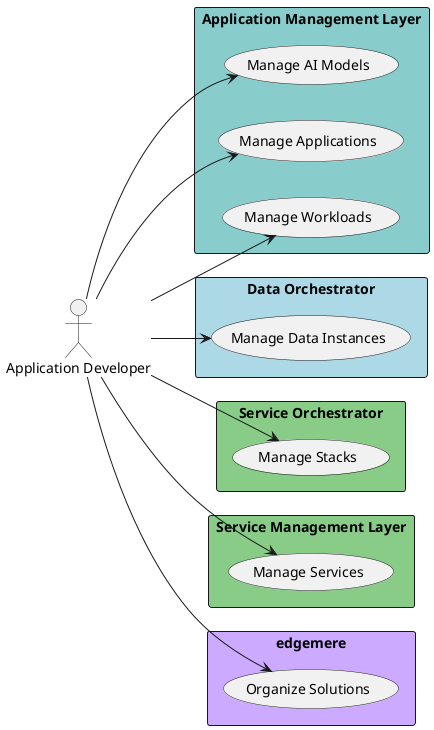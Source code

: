 @startuml

left to right direction


Actor "Application Developer" as ApplicationDeveloper


rectangle "Application Management Layer" as aml #88cccc {
        usecase "Manage AI Models" as ManageAIModels
    ApplicationDeveloper --> ManageAIModels
    usecase "Manage Applications" as ManageApplications
    ApplicationDeveloper --> ManageApplications
    usecase "Manage Workloads" as ManageWorkloads
    ApplicationDeveloper --> ManageWorkloads

}

rectangle "Data Orchestrator" as do #lightblue {
        usecase "Manage Data Instances" as ManageDataInstances
    ApplicationDeveloper --> ManageDataInstances

}

rectangle "Service Orchestrator" as so #88cc88 {
        usecase "Manage Stacks" as ManageStacks
    ApplicationDeveloper --> ManageStacks

}

rectangle "Service Management Layer" as sml #88cc88 {
        usecase "Manage Services" as ManageServices
    ApplicationDeveloper --> ManageServices

}

rectangle "edgemere" as edgemere #ccaaff {
        usecase "Organize Solutions" as OrganizeSolutions
    ApplicationDeveloper --> OrganizeSolutions

}


@enduml
